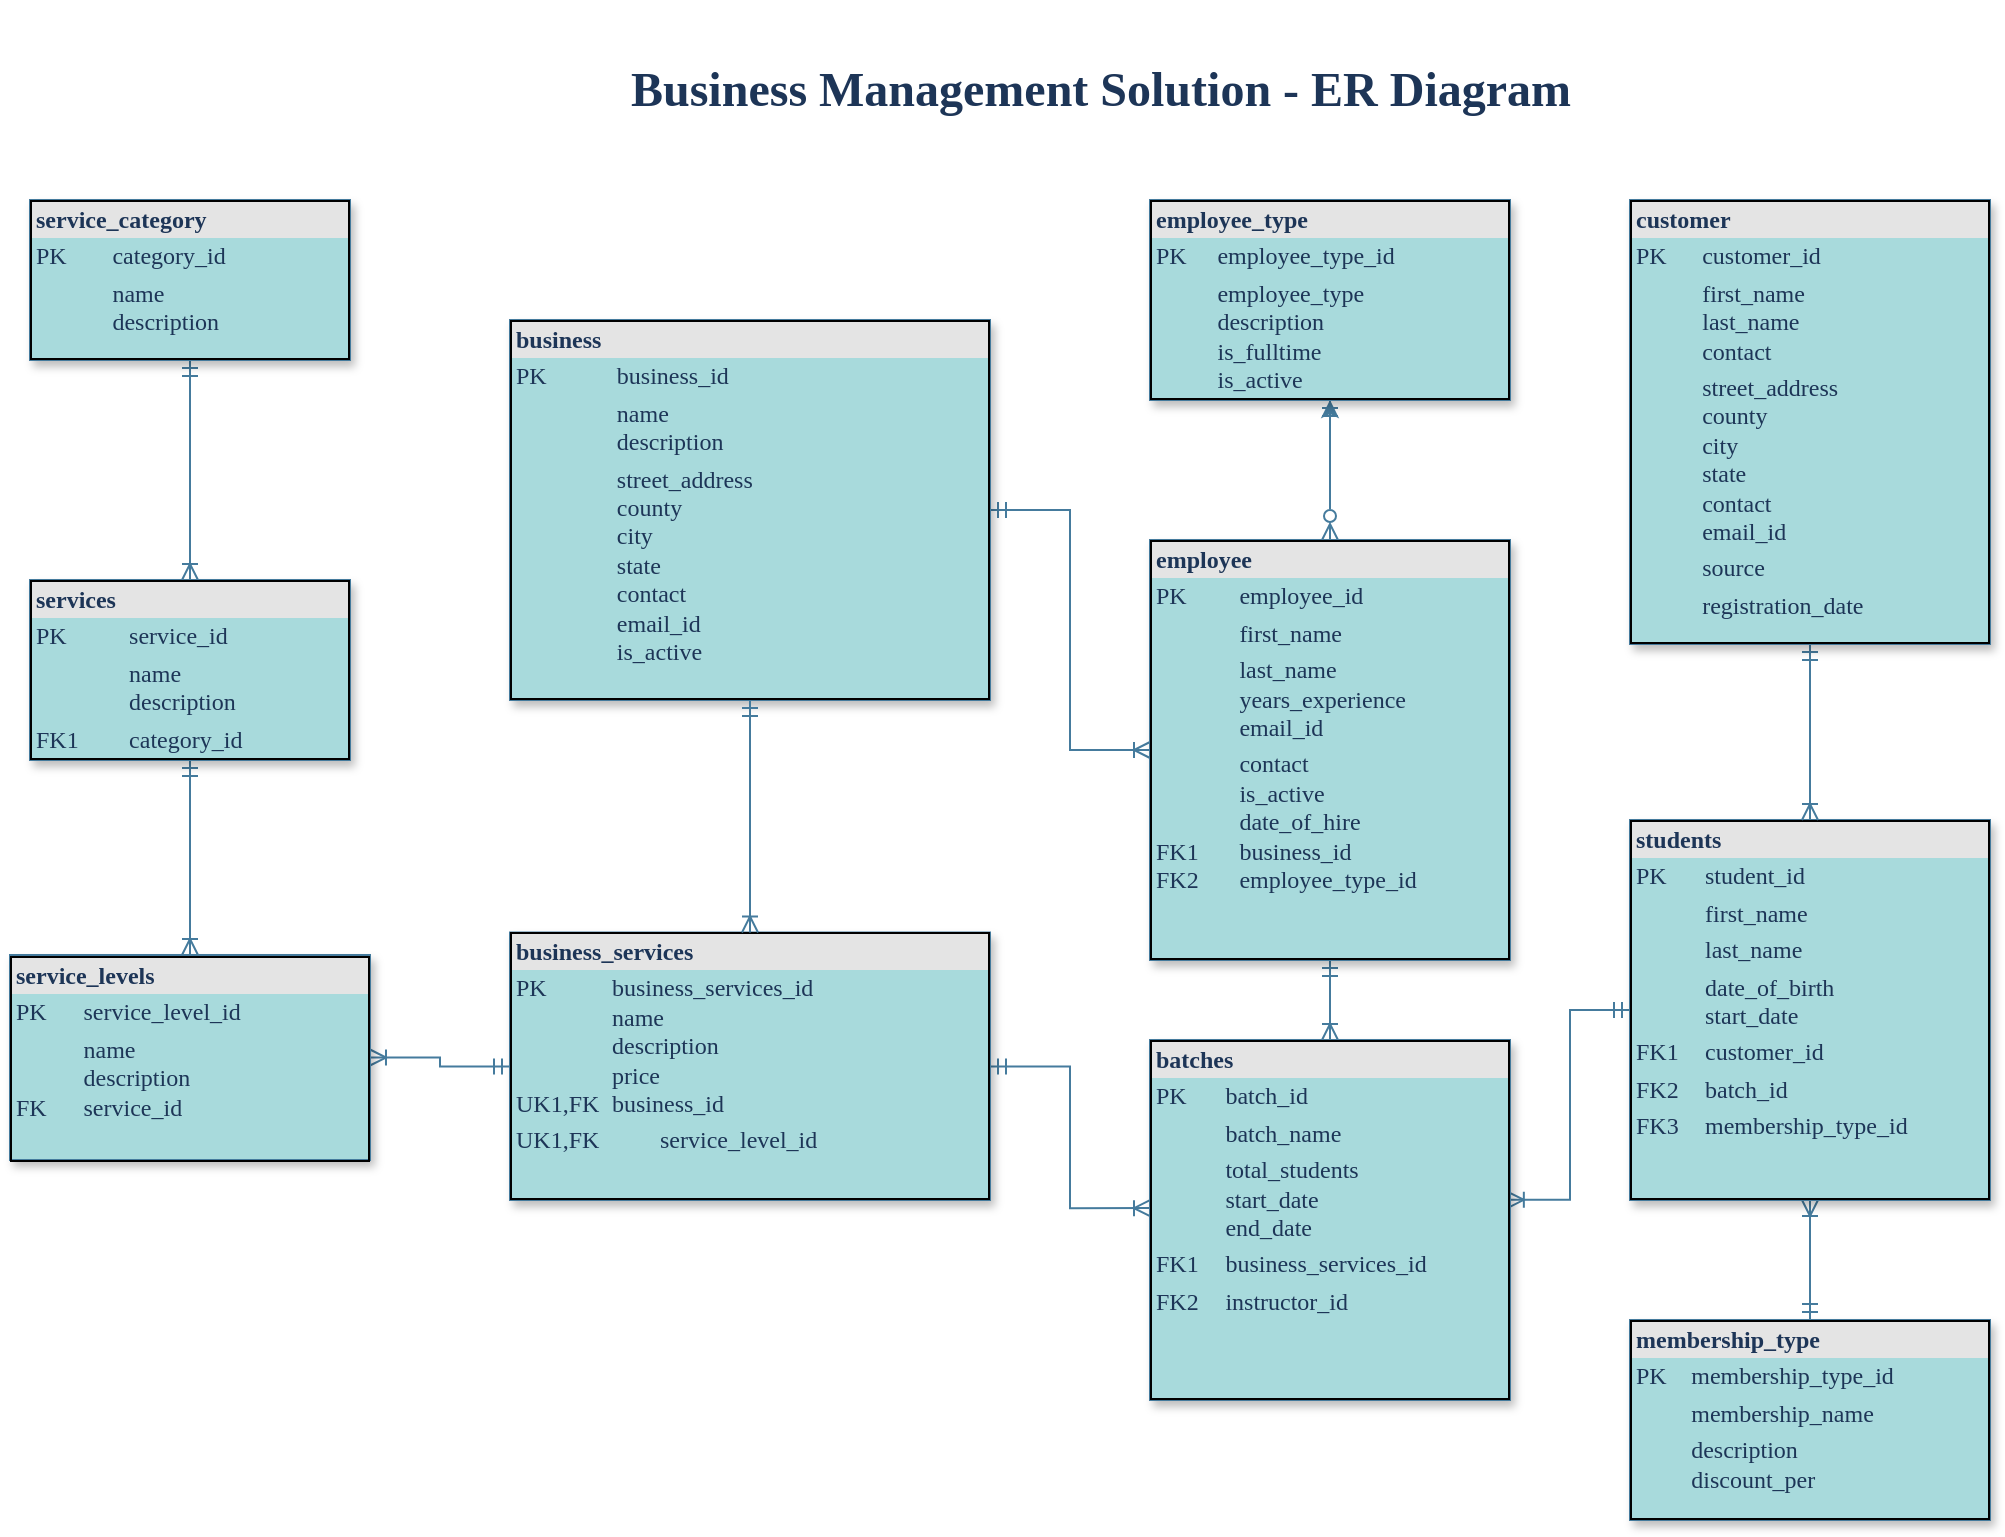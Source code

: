 <mxfile version="22.0.4" type="device">
  <diagram name="Page-1" id="2ca16b54-16f6-2749-3443-fa8db7711227">
    <mxGraphModel dx="2603" dy="750" grid="1" gridSize="10" guides="1" tooltips="1" connect="1" arrows="1" fold="1" page="1" pageScale="1" pageWidth="1169" pageHeight="827" background="none" math="0" shadow="0">
      <root>
        <mxCell id="0" />
        <mxCell id="1" parent="0" />
        <mxCell id="l-9Uv6maz0n6oZ3W3QbO-1" style="edgeStyle=orthogonalEdgeStyle;rounded=0;orthogonalLoop=1;jettySize=auto;html=1;exitX=1;exitY=0.5;exitDx=0;exitDy=0;entryX=0;entryY=0.5;entryDx=0;entryDy=0;endArrow=ERoneToMany;endFill=0;startArrow=ERmandOne;startFill=0;labelBackgroundColor=none;strokeColor=#457B9D;fontColor=default;" parent="1" source="2ed32ef02a7f4228-1" target="2ed32ef02a7f4228-4" edge="1">
          <mxGeometry relative="1" as="geometry" />
        </mxCell>
        <mxCell id="2ed32ef02a7f4228-1" value="&lt;div style=&quot;box-sizing:border-box;width:100%;background:#e4e4e4;padding:2px;&quot;&gt;&lt;b&gt;business&lt;/b&gt;&lt;span style=&quot;white-space: pre;&quot;&gt;&#x9;&lt;/span&gt;&lt;span style=&quot;white-space: pre;&quot;&gt;&#x9;&lt;/span&gt;&lt;/div&gt;&lt;table style=&quot;width:100%;font-size:1em;&quot; cellpadding=&quot;2&quot; cellspacing=&quot;0&quot;&gt;&lt;tbody&gt;&lt;tr&gt;&lt;td&gt;PK&lt;/td&gt;&lt;td&gt;business_id&lt;/td&gt;&lt;/tr&gt;&lt;tr&gt;&lt;td&gt;&lt;br&gt;&lt;/td&gt;&lt;td&gt;name&lt;br&gt;description&lt;/td&gt;&lt;/tr&gt;&lt;tr&gt;&lt;td&gt;&lt;/td&gt;&lt;td&gt;street_address&lt;br&gt;county&lt;br&gt;city&lt;br&gt;state&lt;br&gt;contact&lt;br&gt;email_id&lt;br&gt;is_active&lt;/td&gt;&lt;/tr&gt;&lt;/tbody&gt;&lt;/table&gt;" style="verticalAlign=top;align=left;overflow=fill;html=1;rounded=0;shadow=1;comic=0;labelBackgroundColor=none;strokeWidth=1;fontFamily=Verdana;fontSize=12;labelBorderColor=default;direction=east;fillColor=#A8DADC;strokeColor=#457B9D;fontColor=#1D3557;" parent="1" vertex="1">
          <mxGeometry x="-880" y="200" width="240" height="190" as="geometry" />
        </mxCell>
        <mxCell id="l-9Uv6maz0n6oZ3W3QbO-2" style="edgeStyle=orthogonalEdgeStyle;rounded=0;orthogonalLoop=1;jettySize=auto;html=1;endArrow=ERoneToMany;endFill=0;startArrow=ERmandOne;startFill=0;labelBackgroundColor=none;strokeColor=#457B9D;fontColor=default;" parent="1" source="2ed32ef02a7f4228-4" target="eKkuy8thzexpCz7GUMpE-6" edge="1">
          <mxGeometry relative="1" as="geometry" />
        </mxCell>
        <mxCell id="Qs6UIdrCHMbzfMHwe8Ob-3" value="" style="edgeStyle=orthogonalEdgeStyle;rounded=0;orthogonalLoop=1;jettySize=auto;html=1;endArrow=ERmandOne;endFill=0;startArrow=ERzeroToMany;startFill=0;labelBackgroundColor=none;strokeColor=#457B9D;fontColor=default;" parent="1" source="2ed32ef02a7f4228-4" target="Qs6UIdrCHMbzfMHwe8Ob-2" edge="1">
          <mxGeometry relative="1" as="geometry" />
        </mxCell>
        <mxCell id="Qs6UIdrCHMbzfMHwe8Ob-4" style="edgeStyle=orthogonalEdgeStyle;rounded=0;orthogonalLoop=1;jettySize=auto;html=1;labelBackgroundColor=none;strokeColor=#457B9D;fontColor=default;" parent="1" source="2ed32ef02a7f4228-4" edge="1">
          <mxGeometry relative="1" as="geometry">
            <mxPoint x="-470" y="430" as="targetPoint" />
          </mxGeometry>
        </mxCell>
        <mxCell id="2ed32ef02a7f4228-4" value="&lt;div style=&quot;box-sizing: border-box ; width: 100% ; background: #e4e4e4 ; padding: 2px&quot;&gt;&lt;b&gt;employee&lt;/b&gt;&lt;/div&gt;&lt;table style=&quot;width: 100% ; font-size: 1em&quot; cellpadding=&quot;2&quot; cellspacing=&quot;0&quot;&gt;&lt;tbody&gt;&lt;tr&gt;&lt;td&gt;PK&lt;/td&gt;&lt;td&gt;employee_id&lt;/td&gt;&lt;/tr&gt;&lt;tr&gt;&lt;td&gt;&lt;br&gt;&lt;/td&gt;&lt;td&gt;first_name&lt;br&gt;&lt;/td&gt;&lt;/tr&gt;&lt;tr&gt;&lt;td&gt;&lt;/td&gt;&lt;td&gt;last_name&lt;br&gt;years_experience&lt;br&gt;email_id&lt;/td&gt;&lt;/tr&gt;&lt;tr&gt;&lt;td&gt;&lt;br&gt;&lt;br&gt;FK1&amp;nbsp;&lt;br&gt;FK2&lt;/td&gt;&lt;td&gt;contact&lt;br&gt;is_active&lt;br&gt;date_of_hire&lt;br&gt;business_id&lt;br&gt;employee_type_id&lt;br&gt;&lt;br&gt;&lt;/td&gt;&lt;/tr&gt;&lt;/tbody&gt;&lt;/table&gt;" style="verticalAlign=top;align=left;overflow=fill;html=1;rounded=0;shadow=1;comic=0;labelBackgroundColor=none;strokeWidth=1;fontFamily=Verdana;fontSize=12;labelBorderColor=default;direction=east;fillColor=#A8DADC;strokeColor=#457B9D;fontColor=#1D3557;" parent="1" vertex="1">
          <mxGeometry x="-560" y="310" width="180" height="210" as="geometry" />
        </mxCell>
        <mxCell id="eKkuy8thzexpCz7GUMpE-19" style="edgeStyle=orthogonalEdgeStyle;rounded=0;orthogonalLoop=1;jettySize=auto;html=1;startArrow=ERmandOne;startFill=0;endArrow=ERoneToMany;endFill=0;labelBackgroundColor=none;fontColor=default;shadow=0;labelBorderColor=default;entryX=0;entryY=0.467;entryDx=0;entryDy=0;entryPerimeter=0;strokeColor=#457B9D;" parent="1" source="2ed32ef02a7f4228-5" target="eKkuy8thzexpCz7GUMpE-6" edge="1">
          <mxGeometry relative="1" as="geometry" />
        </mxCell>
        <mxCell id="2ed32ef02a7f4228-5" value="&lt;div style=&quot;box-sizing:border-box;width:100%;background:#e4e4e4;padding:2px;&quot;&gt;&lt;b&gt;business_services&lt;/b&gt;&lt;/div&gt;&lt;table style=&quot;width:100%;font-size:1em;&quot; cellpadding=&quot;2&quot; cellspacing=&quot;0&quot;&gt;&lt;tbody&gt;&lt;tr&gt;&lt;td&gt;PK&lt;span style=&quot;white-space: pre;&quot;&gt;&#x9;&lt;span style=&quot;white-space: pre;&quot;&gt;&#x9;&lt;/span&gt;b&lt;/span&gt;usiness_services_id&lt;br&gt;&lt;span style=&quot;white-space: pre;&quot;&gt;&#x9;&lt;span style=&quot;white-space: pre;&quot;&gt;&#x9;&lt;/span&gt;&lt;/span&gt;name&lt;br&gt;&amp;nbsp; &amp;nbsp; &amp;nbsp; &amp;nbsp; &lt;span style=&quot;white-space: pre;&quot;&gt;&#x9;&lt;/span&gt;description&lt;br&gt;&amp;nbsp;&amp;nbsp;&lt;span style=&quot;white-space: pre;&quot;&gt;&#x9;&lt;/span&gt;&lt;span style=&quot;white-space: pre;&quot;&gt;&#x9;&lt;/span&gt;price&lt;br&gt;UK1,FK&lt;span style=&quot;white-space: pre;&quot;&gt;&#x9;&lt;/span&gt;business_id&lt;br&gt;&lt;/td&gt;&lt;td&gt;&lt;br&gt;&lt;/td&gt;&lt;/tr&gt;&lt;tr&gt;&lt;td&gt;UK1,FK&amp;nbsp; &amp;nbsp; &lt;span style=&quot;white-space: pre;&quot;&gt;&#x9;&lt;/span&gt;service_level_id&lt;/td&gt;&lt;td&gt;&lt;br&gt;&lt;/td&gt;&lt;/tr&gt;&lt;tr&gt;&lt;td&gt;&lt;/td&gt;&lt;td&gt;&lt;br&gt;&lt;/td&gt;&lt;/tr&gt;&lt;/tbody&gt;&lt;/table&gt;" style="verticalAlign=top;align=left;overflow=fill;html=1;rounded=0;shadow=1;comic=0;labelBackgroundColor=none;strokeWidth=1;fontFamily=Verdana;fontSize=12;labelBorderColor=default;direction=east;fillColor=#A8DADC;strokeColor=#457B9D;fontColor=#1D3557;" parent="1" vertex="1">
          <mxGeometry x="-880" y="506.25" width="240" height="133.75" as="geometry" />
        </mxCell>
        <mxCell id="eKkuy8thzexpCz7GUMpE-24" style="edgeStyle=orthogonalEdgeStyle;rounded=0;orthogonalLoop=1;jettySize=auto;html=1;endArrow=ERoneToMany;endFill=0;startArrow=ERmandOne;startFill=0;labelBackgroundColor=none;fontColor=default;shadow=0;labelBorderColor=default;entryX=0.994;entryY=0.444;entryDx=0;entryDy=0;entryPerimeter=0;strokeColor=#457B9D;" parent="1" source="2ed32ef02a7f4228-6" target="eKkuy8thzexpCz7GUMpE-6" edge="1">
          <mxGeometry relative="1" as="geometry" />
        </mxCell>
        <mxCell id="fyXYT1DVrHW8H-lK9_EW-12" style="edgeStyle=orthogonalEdgeStyle;rounded=0;orthogonalLoop=1;jettySize=auto;html=1;entryX=0.5;entryY=0;entryDx=0;entryDy=0;endArrow=ERmandOne;endFill=0;startArrow=ERoneToMany;startFill=0;labelBackgroundColor=none;strokeColor=#457B9D;fontColor=default;" parent="1" source="2ed32ef02a7f4228-6" target="fyXYT1DVrHW8H-lK9_EW-6" edge="1">
          <mxGeometry relative="1" as="geometry">
            <Array as="points">
              <mxPoint x="-230" y="660" />
              <mxPoint x="-230" y="660" />
            </Array>
          </mxGeometry>
        </mxCell>
        <mxCell id="2ed32ef02a7f4228-6" value="&lt;div style=&quot;box-sizing: border-box ; width: 100% ; background: #e4e4e4 ; padding: 2px&quot;&gt;&lt;b&gt;students&lt;/b&gt;&lt;/div&gt;&lt;table style=&quot;width: 100% ; font-size: 1em&quot; cellpadding=&quot;2&quot; cellspacing=&quot;0&quot;&gt;&lt;tbody&gt;&lt;tr&gt;&lt;td&gt;PK&lt;/td&gt;&lt;td&gt;student_id&lt;/td&gt;&lt;/tr&gt;&lt;tr&gt;&lt;td&gt;&lt;br&gt;&lt;/td&gt;&lt;td&gt;first_name&lt;/td&gt;&lt;/tr&gt;&lt;tr&gt;&lt;td&gt;&lt;/td&gt;&lt;td&gt;last_name&lt;/td&gt;&lt;/tr&gt;&lt;tr&gt;&lt;td&gt;&lt;br&gt;&lt;/td&gt;&lt;td&gt;date_of_birth&lt;br&gt;start_date&lt;/td&gt;&lt;/tr&gt;&lt;tr&gt;&lt;td&gt;FK1&lt;br&gt;&lt;/td&gt;&lt;td&gt;customer_id&lt;br&gt;&lt;/td&gt;&lt;/tr&gt;&lt;tr&gt;&lt;td&gt;FK2&lt;br&gt;&lt;/td&gt;&lt;td&gt;batch_id&lt;br&gt;&lt;/td&gt;&lt;/tr&gt;&lt;tr&gt;&lt;td&gt;FK3&lt;/td&gt;&lt;td&gt;membership_type_id&lt;/td&gt;&lt;/tr&gt;&lt;tr&gt;&lt;td&gt;&lt;br&gt;&lt;/td&gt;&lt;td&gt;&lt;br&gt;&lt;/td&gt;&lt;/tr&gt;&lt;tr&gt;&lt;td&gt;&lt;br&gt;&lt;/td&gt;&lt;td&gt;&lt;br&gt;&lt;/td&gt;&lt;/tr&gt;&lt;/tbody&gt;&lt;/table&gt;" style="verticalAlign=top;align=left;overflow=fill;html=1;rounded=0;shadow=1;comic=0;labelBackgroundColor=none;strokeWidth=1;fontFamily=Verdana;fontSize=12;labelBorderColor=default;direction=east;fillColor=#A8DADC;strokeColor=#457B9D;fontColor=#1D3557;" parent="1" vertex="1">
          <mxGeometry x="-320" y="450" width="180" height="190" as="geometry" />
        </mxCell>
        <mxCell id="eKkuy8thzexpCz7GUMpE-25" style="edgeStyle=orthogonalEdgeStyle;rounded=0;orthogonalLoop=1;jettySize=auto;html=1;endArrow=ERoneToMany;endFill=0;startArrow=ERmandOne;startFill=0;labelBackgroundColor=none;fontColor=default;shadow=0;labelBorderColor=default;entryX=0.5;entryY=0;entryDx=0;entryDy=0;exitX=0.5;exitY=1;exitDx=0;exitDy=0;strokeColor=#457B9D;" parent="1" source="fyXYT1DVrHW8H-lK9_EW-7" target="2ed32ef02a7f4228-6" edge="1">
          <mxGeometry relative="1" as="geometry">
            <mxPoint x="-230" y="370" as="sourcePoint" />
          </mxGeometry>
        </mxCell>
        <mxCell id="2ed32ef02a7f4228-13" value="" style="edgeStyle=orthogonalEdgeStyle;html=1;endArrow=ERoneToMany;startArrow=ERmandOne;labelBackgroundColor=none;fontFamily=Verdana;fontSize=12;align=left;exitX=0.5;exitY=1;entryX=0.5;entryY=0;rounded=0;fontColor=default;shadow=0;labelBorderColor=default;exitDx=0;exitDy=0;entryDx=0;entryDy=0;strokeColor=#457B9D;" parent="1" source="2ed32ef02a7f4228-1" target="2ed32ef02a7f4228-5" edge="1">
          <mxGeometry width="100" height="100" relative="1" as="geometry">
            <mxPoint x="-504" y="574" as="sourcePoint" />
            <mxPoint x="-404" y="474" as="targetPoint" />
          </mxGeometry>
        </mxCell>
        <mxCell id="eKkuy8thzexpCz7GUMpE-16" style="edgeStyle=orthogonalEdgeStyle;rounded=0;orthogonalLoop=1;jettySize=auto;html=1;exitX=0.5;exitY=0;exitDx=0;exitDy=0;entryX=0.5;entryY=1;entryDx=0;entryDy=0;endArrow=ERmandOne;endFill=0;startArrow=ERoneToMany;startFill=0;labelBackgroundColor=none;fontColor=default;shadow=0;labelBorderColor=default;strokeColor=#457B9D;" parent="1" source="eKkuy8thzexpCz7GUMpE-2" target="eKkuy8thzexpCz7GUMpE-3" edge="1">
          <mxGeometry relative="1" as="geometry" />
        </mxCell>
        <mxCell id="plIM3IQ9e00db4nmOPvU-10" style="edgeStyle=orthogonalEdgeStyle;rounded=0;orthogonalLoop=1;jettySize=auto;html=1;entryX=0.5;entryY=0;entryDx=0;entryDy=0;endArrow=ERoneToMany;endFill=0;startArrow=ERmandOne;startFill=0;labelBackgroundColor=none;strokeColor=#457B9D;fontColor=default;" edge="1" parent="1" source="eKkuy8thzexpCz7GUMpE-2" target="eKkuy8thzexpCz7GUMpE-14">
          <mxGeometry relative="1" as="geometry" />
        </mxCell>
        <mxCell id="eKkuy8thzexpCz7GUMpE-2" value="&lt;div style=&quot;box-sizing: border-box ; width: 100% ; background: #e4e4e4 ; padding: 2px&quot;&gt;&lt;b&gt;services&lt;/b&gt;&lt;/div&gt;&lt;table style=&quot;width: 100% ; font-size: 1em&quot; cellpadding=&quot;2&quot; cellspacing=&quot;0&quot;&gt;&lt;tbody&gt;&lt;tr&gt;&lt;td&gt;PK&lt;/td&gt;&lt;td&gt;service_id&lt;/td&gt;&lt;/tr&gt;&lt;tr&gt;&lt;td&gt;&lt;br&gt;&lt;/td&gt;&lt;td&gt;name&lt;br&gt;description&lt;/td&gt;&lt;/tr&gt;&lt;tr&gt;&lt;td&gt;FK1&lt;/td&gt;&lt;td&gt;category_id&lt;/td&gt;&lt;/tr&gt;&lt;tr&gt;&lt;td&gt;&lt;br&gt;&lt;/td&gt;&lt;td&gt;&lt;br&gt;&lt;/td&gt;&lt;/tr&gt;&lt;tr&gt;&lt;td&gt;&lt;br&gt;&lt;/td&gt;&lt;td&gt;&lt;br&gt;&lt;/td&gt;&lt;/tr&gt;&lt;tr&gt;&lt;td&gt;&lt;br&gt;&lt;/td&gt;&lt;td&gt;&lt;br&gt;&lt;/td&gt;&lt;/tr&gt;&lt;/tbody&gt;&lt;/table&gt;" style="verticalAlign=top;align=left;overflow=fill;html=1;rounded=0;shadow=1;comic=0;labelBackgroundColor=none;strokeWidth=1;fontFamily=Verdana;fontSize=12;labelBorderColor=default;direction=east;fillColor=#A8DADC;strokeColor=#457B9D;fontColor=#1D3557;" parent="1" vertex="1">
          <mxGeometry x="-1120" y="330" width="160" height="90" as="geometry" />
        </mxCell>
        <mxCell id="eKkuy8thzexpCz7GUMpE-3" value="&lt;div style=&quot;box-sizing: border-box ; width: 100% ; background: #e4e4e4 ; padding: 2px&quot;&gt;&lt;b&gt;service_category&lt;/b&gt;&lt;/div&gt;&lt;table style=&quot;width: 100% ; font-size: 1em&quot; cellpadding=&quot;2&quot; cellspacing=&quot;0&quot;&gt;&lt;tbody&gt;&lt;tr&gt;&lt;td&gt;PK&lt;/td&gt;&lt;td&gt;category_id&lt;/td&gt;&lt;/tr&gt;&lt;tr&gt;&lt;td&gt;&lt;br&gt;&lt;/td&gt;&lt;td&gt;name&lt;br&gt;description&lt;/td&gt;&lt;/tr&gt;&lt;tr&gt;&lt;td&gt;&lt;/td&gt;&lt;td&gt;&lt;br&gt;&lt;/td&gt;&lt;/tr&gt;&lt;tr&gt;&lt;td&gt;&lt;br&gt;&lt;/td&gt;&lt;td&gt;&lt;br&gt;&lt;/td&gt;&lt;/tr&gt;&lt;tr&gt;&lt;td&gt;&lt;br&gt;&lt;/td&gt;&lt;td&gt;&lt;br&gt;&lt;/td&gt;&lt;/tr&gt;&lt;tr&gt;&lt;td&gt;&lt;br&gt;&lt;/td&gt;&lt;td&gt;&lt;br&gt;&lt;/td&gt;&lt;/tr&gt;&lt;/tbody&gt;&lt;/table&gt;" style="verticalAlign=top;align=left;overflow=fill;html=1;rounded=0;shadow=1;comic=0;labelBackgroundColor=none;strokeWidth=1;fontFamily=Verdana;fontSize=12;labelBorderColor=default;direction=east;fillColor=#A8DADC;strokeColor=#457B9D;fontColor=#1D3557;" parent="1" vertex="1">
          <mxGeometry x="-1120" y="140" width="160" height="80" as="geometry" />
        </mxCell>
        <mxCell id="l-9Uv6maz0n6oZ3W3QbO-4" style="edgeStyle=orthogonalEdgeStyle;rounded=0;orthogonalLoop=1;jettySize=auto;html=1;entryX=1;entryY=0.5;entryDx=0;entryDy=0;endArrow=ERoneToMany;endFill=0;startArrow=ERmandOne;startFill=0;labelBackgroundColor=none;strokeColor=#457B9D;fontColor=default;" parent="1" source="2ed32ef02a7f4228-5" target="eKkuy8thzexpCz7GUMpE-14" edge="1">
          <mxGeometry relative="1" as="geometry">
            <Array as="points" />
          </mxGeometry>
        </mxCell>
        <mxCell id="eKkuy8thzexpCz7GUMpE-6" value="&lt;div style=&quot;box-sizing: border-box ; width: 100% ; background: #e4e4e4 ; padding: 2px&quot;&gt;&lt;b&gt;batches&lt;/b&gt;&lt;/div&gt;&lt;table style=&quot;width: 100% ; font-size: 1em&quot; cellpadding=&quot;2&quot; cellspacing=&quot;0&quot;&gt;&lt;tbody&gt;&lt;tr&gt;&lt;td&gt;PK&lt;/td&gt;&lt;td&gt;batch_id&lt;/td&gt;&lt;/tr&gt;&lt;tr&gt;&lt;td&gt;&lt;br&gt;&lt;/td&gt;&lt;td&gt;batch_name&lt;br&gt;&lt;/td&gt;&lt;/tr&gt;&lt;tr&gt;&lt;td&gt;&lt;/td&gt;&lt;td&gt;total_students&lt;br&gt;start_date&lt;br&gt;end_date&lt;/td&gt;&lt;/tr&gt;&lt;tr&gt;&lt;td&gt;FK1&lt;br&gt;&lt;/td&gt;&lt;td&gt;business_services_id&lt;br&gt;&lt;/td&gt;&lt;/tr&gt;&lt;tr&gt;&lt;td&gt;FK2&lt;br&gt;&lt;/td&gt;&lt;td&gt;instructor_id&lt;br&gt;&lt;/td&gt;&lt;/tr&gt;&lt;tr&gt;&lt;td&gt;&lt;br&gt;&lt;/td&gt;&lt;td&gt;&lt;br&gt;&lt;/td&gt;&lt;/tr&gt;&lt;/tbody&gt;&lt;/table&gt;" style="verticalAlign=top;align=left;overflow=fill;html=1;rounded=0;shadow=1;comic=0;labelBackgroundColor=none;strokeWidth=1;fontFamily=Verdana;fontSize=12;labelBorderColor=default;direction=east;fillColor=#A8DADC;strokeColor=#457B9D;fontColor=#1D3557;" parent="1" vertex="1">
          <mxGeometry x="-560" y="560" width="180" height="180" as="geometry" />
        </mxCell>
        <mxCell id="eKkuy8thzexpCz7GUMpE-14" value="&lt;div style=&quot;box-sizing:border-box;width:100%;background:#e4e4e4;padding:2px;&quot;&gt;&lt;b&gt;service_levels&lt;/b&gt;&lt;/div&gt;&lt;table style=&quot;width:100%;font-size:1em;&quot; cellpadding=&quot;2&quot; cellspacing=&quot;0&quot;&gt;&lt;tbody&gt;&lt;tr&gt;&lt;td&gt;PK&lt;/td&gt;&lt;td&gt;service_level_id&lt;/td&gt;&lt;/tr&gt;&lt;tr&gt;&lt;td&gt;&lt;br&gt;FK&lt;/td&gt;&lt;td&gt;name&lt;br&gt;description&lt;br&gt;service_id&lt;br&gt;&lt;br&gt;&lt;/td&gt;&lt;/tr&gt;&lt;tr&gt;&lt;td&gt;&lt;/td&gt;&lt;td&gt;&lt;br&gt;&lt;/td&gt;&lt;/tr&gt;&lt;/tbody&gt;&lt;/table&gt;" style="verticalAlign=top;align=left;overflow=fill;html=1;rounded=0;shadow=1;comic=0;labelBackgroundColor=none;strokeWidth=1;fontFamily=Verdana;fontSize=12;labelBorderColor=default;direction=east;fillColor=#A8DADC;strokeColor=#457B9D;fontColor=#1D3557;" parent="1" vertex="1">
          <mxGeometry x="-1130" y="517.5" width="180" height="102.5" as="geometry" />
        </mxCell>
        <mxCell id="5WKN-ax_HnX2hqTFPknS-2" value="&lt;font style=&quot;font-size: 24px;&quot; face=&quot;Times New Roman&quot;&gt;&lt;b&gt;Business Management Solution - ER Diagram&lt;/b&gt;&lt;/font&gt;" style="text;html=1;strokeColor=none;fillColor=none;align=center;verticalAlign=middle;whiteSpace=wrap;rounded=0;labelBackgroundColor=none;fontColor=#1D3557;" parent="1" vertex="1">
          <mxGeometry x="-839" y="40" width="509" height="90" as="geometry" />
        </mxCell>
        <mxCell id="fyXYT1DVrHW8H-lK9_EW-6" value="&lt;div style=&quot;box-sizing: border-box ; width: 100% ; background: #e4e4e4 ; padding: 2px&quot;&gt;&lt;b&gt;membership_type&lt;/b&gt;&lt;/div&gt;&lt;table style=&quot;width: 100% ; font-size: 1em&quot; cellpadding=&quot;2&quot; cellspacing=&quot;0&quot;&gt;&lt;tbody&gt;&lt;tr&gt;&lt;td&gt;PK&lt;/td&gt;&lt;td&gt;membership_type_id&lt;/td&gt;&lt;/tr&gt;&lt;tr&gt;&lt;td&gt;&lt;br&gt;&lt;/td&gt;&lt;td&gt;membership_name&lt;/td&gt;&lt;/tr&gt;&lt;tr&gt;&lt;td&gt;&lt;/td&gt;&lt;td&gt;description&lt;br&gt;discount_per&lt;/td&gt;&lt;/tr&gt;&lt;tr&gt;&lt;td&gt;&lt;br&gt;&lt;/td&gt;&lt;td&gt;&lt;br&gt;&lt;/td&gt;&lt;/tr&gt;&lt;tr&gt;&lt;td&gt;&lt;br&gt;&lt;/td&gt;&lt;td&gt;&lt;br&gt;&lt;/td&gt;&lt;/tr&gt;&lt;tr&gt;&lt;td&gt;&lt;br&gt;&lt;/td&gt;&lt;td&gt;&lt;br&gt;&lt;/td&gt;&lt;/tr&gt;&lt;tr&gt;&lt;td&gt;&lt;br&gt;&lt;/td&gt;&lt;td&gt;&lt;/td&gt;&lt;/tr&gt;&lt;tr&gt;&lt;td&gt;&lt;br&gt;&lt;/td&gt;&lt;td&gt;&lt;br&gt;&lt;/td&gt;&lt;/tr&gt;&lt;tr&gt;&lt;td&gt;&lt;br&gt;&lt;/td&gt;&lt;td&gt;&lt;br&gt;&lt;/td&gt;&lt;/tr&gt;&lt;/tbody&gt;&lt;/table&gt;" style="verticalAlign=top;align=left;overflow=fill;html=1;rounded=0;shadow=1;comic=0;labelBackgroundColor=none;strokeWidth=1;fontFamily=Verdana;fontSize=12;labelBorderColor=default;direction=east;fillColor=#A8DADC;strokeColor=#457B9D;fontColor=#1D3557;" parent="1" vertex="1">
          <mxGeometry x="-320" y="700" width="180" height="100" as="geometry" />
        </mxCell>
        <mxCell id="fyXYT1DVrHW8H-lK9_EW-7" value="&lt;div style=&quot;box-sizing: border-box ; width: 100% ; background: #e4e4e4 ; padding: 2px&quot;&gt;&lt;b&gt;customer&lt;/b&gt;&lt;/div&gt;&lt;table style=&quot;width: 100% ; font-size: 1em&quot; cellpadding=&quot;2&quot; cellspacing=&quot;0&quot;&gt;&lt;tbody&gt;&lt;tr&gt;&lt;td&gt;PK&lt;/td&gt;&lt;td&gt;customer_id&lt;/td&gt;&lt;/tr&gt;&lt;tr&gt;&lt;td&gt;&lt;br&gt;&lt;/td&gt;&lt;td&gt;first_name&lt;br&gt;last_name&lt;br&gt;contact&lt;br&gt;&lt;/td&gt;&lt;/tr&gt;&lt;tr&gt;&lt;td&gt;&lt;br&gt;&lt;/td&gt;&lt;td&gt;street_address&lt;br style=&quot;border-color: var(--border-color);&quot;&gt;county&lt;br style=&quot;border-color: var(--border-color);&quot;&gt;city&lt;br style=&quot;border-color: var(--border-color);&quot;&gt;state&lt;br style=&quot;border-color: var(--border-color);&quot;&gt;contact&lt;br&gt;email_id&lt;/td&gt;&lt;/tr&gt;&lt;tr&gt;&lt;td&gt;&lt;br&gt;&lt;/td&gt;&lt;td&gt;source&lt;/td&gt;&lt;/tr&gt;&lt;tr&gt;&lt;td&gt;&lt;br&gt;&lt;/td&gt;&lt;td&gt;registration_date&lt;/td&gt;&lt;/tr&gt;&lt;tr&gt;&lt;td&gt;&lt;br&gt;&lt;/td&gt;&lt;td&gt;&lt;/td&gt;&lt;/tr&gt;&lt;tr&gt;&lt;td&gt;&lt;br&gt;&lt;/td&gt;&lt;td&gt;&lt;br&gt;&lt;/td&gt;&lt;/tr&gt;&lt;tr&gt;&lt;td&gt;&lt;br&gt;&lt;/td&gt;&lt;td&gt;&lt;br&gt;&lt;/td&gt;&lt;/tr&gt;&lt;/tbody&gt;&lt;/table&gt;" style="verticalAlign=top;align=left;overflow=fill;html=1;rounded=0;shadow=1;comic=0;labelBackgroundColor=none;strokeWidth=1;fontFamily=Verdana;fontSize=12;labelBorderColor=default;direction=east;fillColor=#A8DADC;strokeColor=#457B9D;fontColor=#1D3557;" parent="1" vertex="1">
          <mxGeometry x="-320" y="140" width="180" height="222" as="geometry" />
        </mxCell>
        <mxCell id="plIM3IQ9e00db4nmOPvU-14" style="edgeStyle=orthogonalEdgeStyle;rounded=0;orthogonalLoop=1;jettySize=auto;html=1;labelBackgroundColor=none;strokeColor=#457B9D;fontColor=default;" edge="1" parent="1" source="Qs6UIdrCHMbzfMHwe8Ob-2">
          <mxGeometry relative="1" as="geometry">
            <mxPoint x="-470" y="240" as="targetPoint" />
          </mxGeometry>
        </mxCell>
        <mxCell id="Qs6UIdrCHMbzfMHwe8Ob-2" value="&lt;div style=&quot;box-sizing:border-box;width:100%;background:#e4e4e4;padding:2px;&quot;&gt;&lt;b&gt;employee_type&lt;/b&gt;&lt;/div&gt;&lt;table style=&quot;width:100%;font-size:1em;&quot; cellpadding=&quot;2&quot; cellspacing=&quot;0&quot;&gt;&lt;tbody&gt;&lt;tr&gt;&lt;td&gt;PK&lt;/td&gt;&lt;td&gt;employee_type_id&lt;/td&gt;&lt;/tr&gt;&lt;tr&gt;&lt;td&gt;&lt;br&gt;&lt;/td&gt;&lt;td&gt;employee_type&lt;br&gt;description&lt;br&gt;is_fulltime&lt;br&gt;is_active&lt;/td&gt;&lt;/tr&gt;&lt;tr&gt;&lt;td&gt;&lt;/td&gt;&lt;td&gt;&lt;br&gt;&lt;/td&gt;&lt;/tr&gt;&lt;/tbody&gt;&lt;/table&gt;" style="verticalAlign=top;align=left;overflow=fill;html=1;rounded=0;shadow=1;comic=0;labelBackgroundColor=none;strokeWidth=1;fontFamily=Verdana;fontSize=12;labelBorderColor=default;direction=east;fillColor=#A8DADC;strokeColor=#457B9D;fontColor=#1D3557;" parent="1" vertex="1">
          <mxGeometry x="-560" y="140" width="180" height="100" as="geometry" />
        </mxCell>
      </root>
    </mxGraphModel>
  </diagram>
</mxfile>
